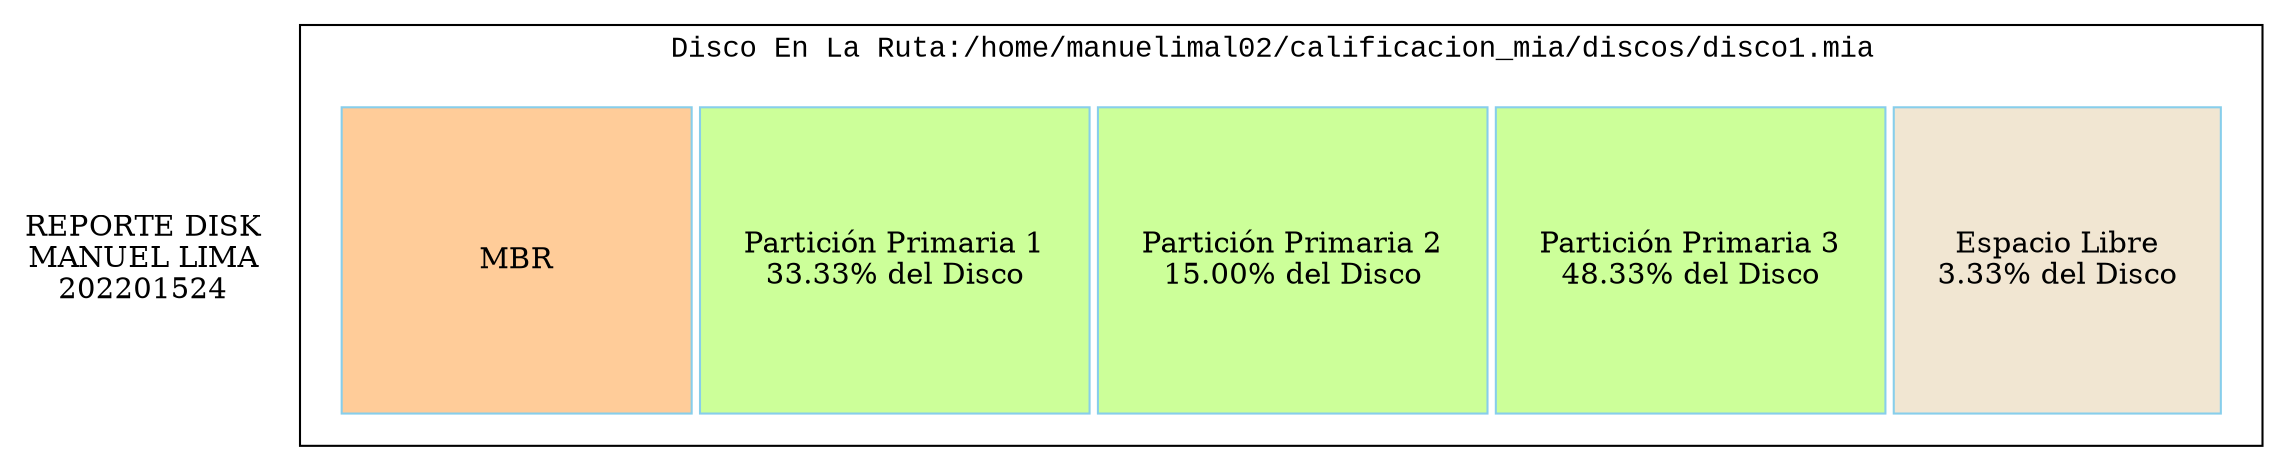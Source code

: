 digraph G {
labelloc="t"
node [shape=plaintext];
fontname="Courier New";
title [label="REPORTE DISK
MANUEL LIMA
202201524"];
subgraph cluster1 {
fontname="Courier New";
label="Disco En La Ruta:/home/manuelimal02/calificacion_mia/discos/disco1.mia "
disco [shape=none label=<
<TABLE border="0" cellspacing="4" cellpadding="5" color="skyblue">
<TR><TD bgcolor="#ffcc99" border="1" cellpadding="65">MBR</TD>
<TD bgcolor="#ccff99" border="1" cellpadding="20">Partición Primaria 1<br/>33.33% del Disco</TD>
<TD bgcolor="#ccff99" border="1" cellpadding="20">Partición Primaria 2<br/>15.00% del Disco</TD>
<TD bgcolor="#ccff99" border="1" cellpadding="20">Partición Primaria 3<br/>48.33% del Disco</TD>
<TD bgcolor="#f1e6d2" border="1" cellpadding="20">Espacio Libre<br/>3.33% del Disco</TD>
</TR>
</TABLE>
>];
}
}
